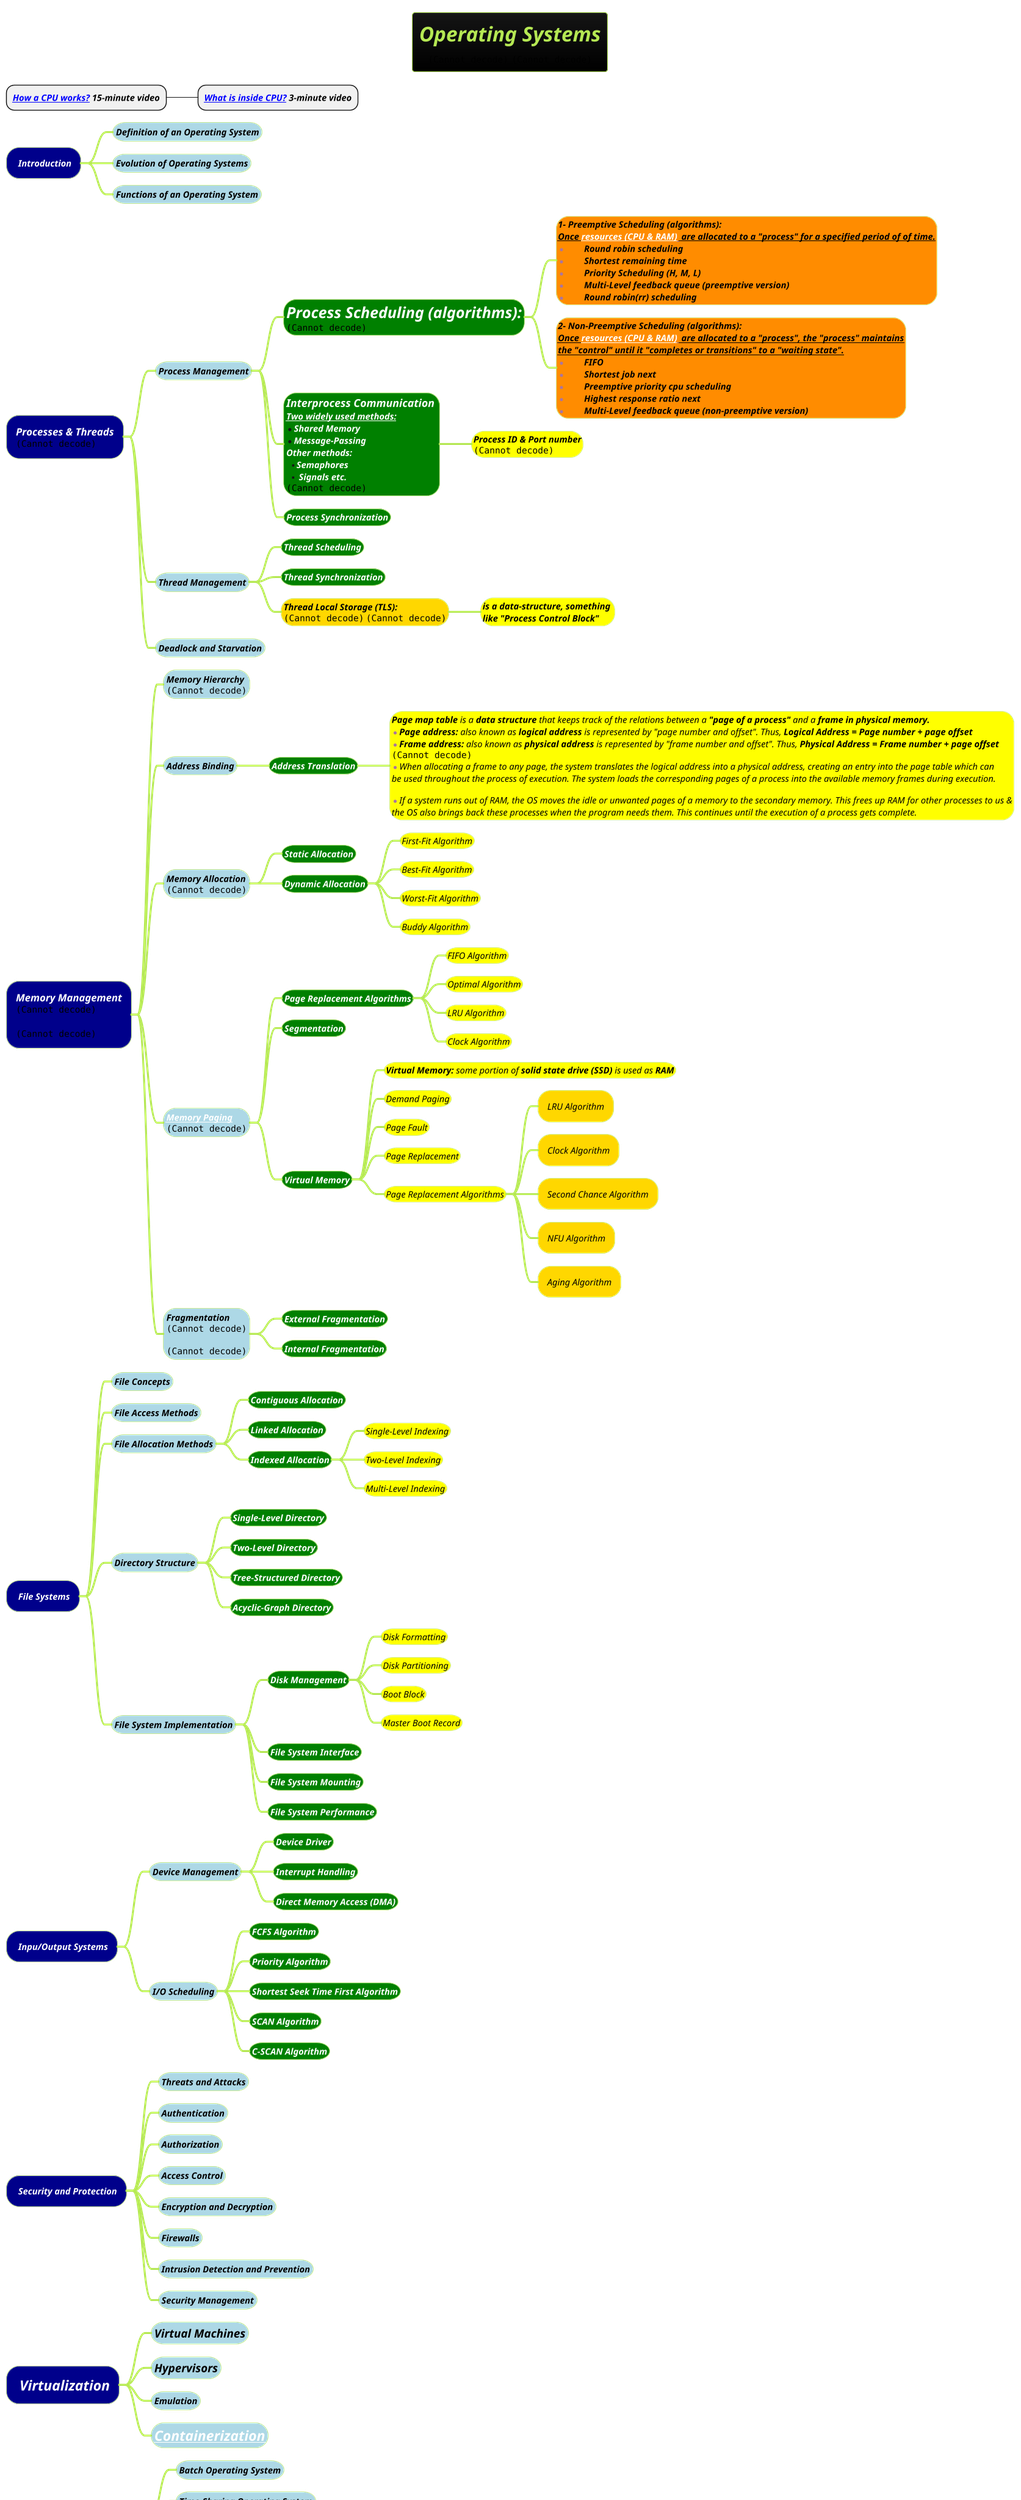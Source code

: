 @startmindmap
title =<b><i>Operating Systems\n<img:images/img_11.png> <img:images/img_3.png{scale=0.57}>
* <b><i>[[https://www.youtube.com/watch?v=cNN_tTXABUA&t=531s&ab_channel=InOneLesson How a CPU works?]] 15-minute video
** <b><i>[[https://www.youtube.com/watch?v=NKYgZH7SBjk&ab_channel=InOneLesson What is inside CPU?]] 3-minute video
!theme hacker

*[#darkblue] <color #white><i><size:14> Introduction
**[#lightblue] <b><color #black><i><size:14>Definition of an Operating System
**[#lightblue] <b><color #black><i><size:14>Evolution of Operating Systems
**[#lightblue] <b><color #black><i><size:14>Functions of an Operating System
*[#darkblue] <color #white><i>Processes & Threads\n<img:images/img.png{scale=0.8}>
**[#lightblue] <b><color #black><i><size:14>Process Management
***[#green] <b><color #white><i><size:24>Process Scheduling (algorithms):\n<img:images/img_2.png{scale=0.8}>
****[#darkorange]:<b><color #black><i><size:14>1- Preemptive Scheduling (algorithms):
<u><b><color #black><i><size:14>Once <color #white>resources (CPU & RAM)</color> <size:14><color:black><i> are allocated to a "process" for a specified period of of time.
*<color #black><i><size:14><b>\tRound robin scheduling
*<color #black><i><size:14><b>\tShortest remaining time
*<color #black><i><size:14><b>\tPriority Scheduling (H, M, L)
*<color #black><i><size:14><b>\tMulti-Level feedback queue (preemptive version)
*<color #black><i><size:14><b>\tRound robin(rr) scheduling;
****[#darkorange]:<b><color #black><i><size:14>2- Non-Preemptive Scheduling (algorithms):
<u><b><color #black><i><size:14>Once <color #white>resources (CPU & RAM)</color> <size:14><color:black><i> are allocated to a "process", the "process" maintains
<u><b><color #black><i><size:14>the "control" until it "completes or transitions" to a "waiting state".
*<color #black><i><size:14><b>\tFIFO
*<color #black><i><size:14><b>\tShortest job next
*<color #black><i><size:14><b>\tPreemptive priority cpu scheduling
*<color #black><i><size:14><b>\tHighest response ratio next
*<color #black><i><size:14><b>\tMulti-Level feedback queue (non-preemptive version);
***[#green]:<b><color #white><i><size:17>Interprocess Communication <b><color #white><i><size:14>
<u><color #white><b><i><size:14>Two widely used methods:
*<color #white><b><i><size:14>Shared Memory
*<color #white><b><i><size:14>Message-Passing
<b><color #white><i><size:14>Other methods:
**<b><color #white><i><size:14>Semaphores
**<b><color #white><i><size:14> Signals etc.
<img:images/img_1.png{scale=0.6}>;
****[#yellow] <color #black><i><size:14><b>Process ID & Port number\n<img:images/img_12.png{scale=.65}>
***[#green] <b><color #white><i><size:14>Process Synchronization
**[#lightblue] <b><color #black><i><size:14>Thread Management
***[#green] <b><color #white><i><size:14>Thread Scheduling
***[#green] <b><color #white><i><size:14>Thread Synchronization
***[#gold] <b><color #black><i><size:14>Thread Local Storage (TLS):\n<img:images/img_14.png{scale=.4}> <img:images/img_15.png{scale=.61}>
****[#yellow] <color #black><i><size:14><b>is a data-structure, something \n<color #black><i><size:14><b>like "Process Control Block"
**[#lightblue] <b><color #black><i><size:14>Deadlock and Starvation
*[#darkblue] <color #white><i>Memory Management\n<img:images/img_4.png{scale=0.65}>\n\n<img:images/img_13.png{scale=0.79}>
**[#lightblue] <b><color #black><i><size:14>Memory Hierarchy\n<img:images/img_10.png{scale=0.8}>
**[#lightblue] <b><color #black><i><size:14>Address Binding
***[#green] <b><color #white><i><size:14>Address Translation
****[#yellow]:<color #black><i><size:14>**Page map table** is a **data structure** that keeps track of the relations between a **"page of a process"** and a **frame in physical memory.**
*<color #black><i><size:14>**Page address:** also known as **logical address** is represented by "page number and offset". Thus, <b>Logical Address = Page number + page offset
*<color #black><i><size:14>**Frame address:** also known as **physical address** is represented by "frame number and offset". Thus, <b>Physical Address = Frame number + page offset
<img:images/img_5.png{scale=0.6}>
*<color #black><i><size:14>When allocating a frame to any page, the system translates the logical address into a physical address, creating an entry into the page table which can
<color #black><i><size:14>be used throughout the process of execution. The system loads the corresponding pages of a process into the available memory frames during execution.

*<color #black><i><size:14>If a system runs out of RAM, the OS moves the idle or unwanted pages of a memory to the secondary memory. This frees up RAM for other processes to us &
<color #black><i><size:14>the OS also brings back these processes when the program needs them. This continues until the execution of a process gets complete.;

**[#lightblue] <b><color #black><i><size:14>Memory Allocation\n<img:images/img_9.png{scale=0.6}>
***[#green] <b><color #white><i><size:14>Static Allocation
***[#green] <b><color #white><i><size:14>Dynamic Allocation
****[#yellow] <color #black><i><size:14>First-Fit Algorithm
****[#yellow] <color #black><i><size:14>Best-Fit Algorithm
****[#yellow] <color #black><i><size:14>Worst-Fit Algorithm
****[#yellow] <color #black><i><size:14>Buddy Algorithm
**[#lightblue] <b><color #black><i><size:14>[[docs/books/1-books-backlog/computer-architecture/7-COAL.puml Memory Paging]]\n<img:images/img_6.png{scale=0.85}>
***[#green] <b><color #white><i><size:14>Page Replacement Algorithms
****[#yellow] <color #black><i><size:14>FIFO Algorithm
****[#yellow] <color #black><i><size:14>Optimal Algorithm
****[#yellow] <color #black><i><size:14>LRU Algorithm
****[#yellow] <color #black><i><size:14>Clock Algorithm
***[#green] <b><color #white><i><size:14>Segmentation
***[#green] <b><color #white><i><size:14>Virtual Memory
****[#yellow] <color #black><i><size:14>**Virtual Memory:** some portion of **solid state drive (SSD)** is used as <b>RAM
****[#yellow] <color #black><i><size:14>Demand Paging
****[#yellow] <color #black><i><size:14>Page Fault
****[#yellow] <color #black><i><size:14>Page Replacement
****[#yellow] <color #black><i><size:14>Page Replacement Algorithms
*****[#gold] <color #black><i><size:14>LRU Algorithm
*****[#gold] <color #black><i><size:14>Clock Algorithm
*****[#gold] <color #black><i><size:14>Second Chance Algorithm
*****[#gold] <color #black><i><size:14>NFU Algorithm
*****[#gold] <color #black><i><size:14>Aging Algorithm
**[#lightblue] <b><color #black><i><size:14>Fragmentation\n<img:images/img_7.png{scale=0.6}>\n\n<img:images/img_8.png{scale=0.6}>
***[#green] <b><color #white><i><size:14>External Fragmentation
***[#green] <b><color #white><i><size:14>Internal Fragmentation
*[#darkblue] <color #white><i><size:14> File Systems
**[#lightblue] <b><color #black><i><size:14>File Concepts
**[#lightblue] <b><color #black><i><size:14>File Access Methods
**[#lightblue] <b><color #black><i><size:14>File Allocation Methods
***[#green] <b><color #white><i><size:14>Contiguous Allocation
***[#green] <b><color #white><i><size:14>Linked Allocation
***[#green] <b><color #white><i><size:14>Indexed Allocation
****[#yellow] <color #black><i><size:14>Single-Level Indexing
****[#yellow] <color #black><i><size:14>Two-Level Indexing
****[#yellow] <color #black><i><size:14>Multi-Level Indexing
**[#lightblue] <b><color #black><i><size:14>Directory Structure
***[#green] <b><color #white><i><size:14>Single-Level Directory
***[#green] <b><color #white><i><size:14>Two-Level Directory
***[#green] <b><color #white><i><size:14>Tree-Structured Directory
***[#green] <b><color #white><i><size:14>Acyclic-Graph Directory
**[#lightblue] <b><color #black><i><size:14>File System Implementation
***[#green] <b><color #white><i><size:14>Disk Management
****[#yellow] <color #black><i><size:14>Disk Formatting
****[#yellow] <color #black><i><size:14>Disk Partitioning
****[#yellow] <color #black><i><size:14>Boot Block
****[#yellow] <color #black><i><size:14>Master Boot Record
***[#green] <b><color #white><i><size:14>File System Interface
***[#green] <b><color #white><i><size:14>File System Mounting
***[#green] <b><color #white><i><size:14>File System Performance
*[#darkblue] <color #white><i><size:14> Inpu/Output Systems
**[#lightblue] <b><color #black><i><size:14>Device Management
***[#green] <b><color #white><i><size:14>Device Driver
***[#green] <b><color #white><i><size:14>Interrupt Handling
***[#green] <b><color #white><i><size:14>Direct Memory Access (DMA)
**[#lightblue] <b><color #black><i><size:14>I/O Scheduling
***[#green] <b><color #white><i><size:14>FCFS Algorithm
***[#green] <b><color #white><i><size:14>Priority Algorithm
***[#green] <b><color #white><i><size:14>Shortest Seek Time First Algorithm
***[#green] <b><color #white><i><size:14>SCAN Algorithm
***[#green] <b><color #white><i><size:14>C-SCAN Algorithm
*[#darkblue] <color #white><i><size:14> Security and Protection
**[#lightblue] <b><color #black><i><size:14>Threats and Attacks
**[#lightblue] <b><color #black><i><size:14>Authentication
**[#lightblue] <b><color #black><i><size:14>Authorization
**[#lightblue] <b><color #black><i><size:14>Access Control
**[#lightblue] <b><color #black><i><size:14>Encryption and Decryption
**[#lightblue] <b><color #black><i><size:14>Firewalls
**[#lightblue] <b><color #black><i><size:14>Intrusion Detection and Prevention
**[#lightblue] <b><color #black><i><size:14>Security Management
*[#darkblue] <color #white><i><size:22> Virtualization
**[#lightblue] <b><color #black><i><size:18>Virtual Machines
**[#lightblue] <b><color #black><i><size:18>Hypervisors
**[#lightblue] <b><color #black><i><size:14>Emulation
**[#lightblue] <b><color #black><i><size:22>[[docs/3-devops/devops-plantuml-mindmap/Docker.puml Containerization]]
*[#darkblue] <color #white><i><size:14> Types of Operating Systems
**[#lightblue] <b><color #black><i><size:14>Batch Operating System
**[#lightblue] <b><color #black><i><size:14>Time-Sharing Operating System
**[#lightblue] <b><color #black><i><size:14>Real-Time Operating System
**[#lightblue] <b><color #black><i><size:14>Distributed Operating System
@endmindmap
